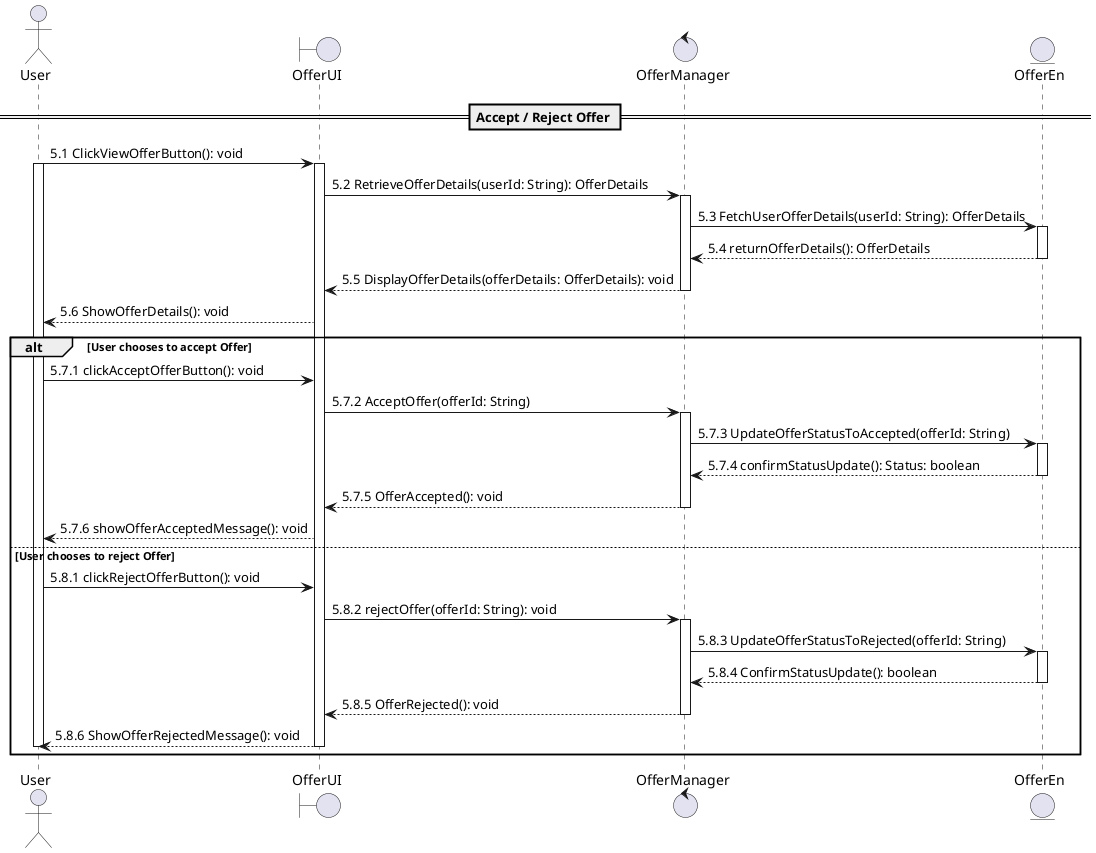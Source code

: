 @startuml

' Define participants (classes remain unchanged)
actor User as U
boundary OfferUI as OUI
control OfferManager as OM
entity OfferEn as O

' Step 5: Accept / Reject offer from someone else
== Accept / Reject Offer ==
U -> OUI : 5.1 ClickViewOfferButton(): void
activate U
activate OUI
OUI -> OM : 5.2 RetrieveOfferDetails(userId: String): OfferDetails
activate OM
OM -> O : 5.3 FetchUserOfferDetails(userId: String): OfferDetails
activate O
O --> OM : 5.4 returnOfferDetails(): OfferDetails
deactivate O
OM --> OUI : 5.5 DisplayOfferDetails(offerDetails: OfferDetails): void
deactivate OM
OUI --> U : 5.6 ShowOfferDetails(): void

alt User chooses to accept Offer
    U -> OUI : 5.7.1 clickAcceptOfferButton(): void
    OUI -> OM : 5.7.2 AcceptOffer(offerId: String)
    activate OM
    OM -> O : 5.7.3 UpdateOfferStatusToAccepted(offerId: String)
    activate O
    O --> OM : 5.7.4 confirmStatusUpdate(): Status: boolean
    deactivate O
    OM --> OUI : 5.7.5 OfferAccepted(): void
    deactivate OM
    OUI --> U : 5.7.6 showOfferAcceptedMessage(): void
else User chooses to reject Offer
    U -> OUI : 5.8.1 clickRejectOfferButton(): void
    OUI -> OM : 5.8.2 rejectOffer(offerId: String): void
    activate OM
    OM -> O : 5.8.3 UpdateOfferStatusToRejected(offerId: String)
    activate O
    O --> OM : 5.8.4 ConfirmStatusUpdate(): boolean
    deactivate O
    OM --> OUI : 5.8.5 OfferRejected(): void
    deactivate OM
    OUI --> U : 5.8.6 ShowOfferRejectedMessage(): void
    deactivate OUI
    deactivate U
end

@enduml